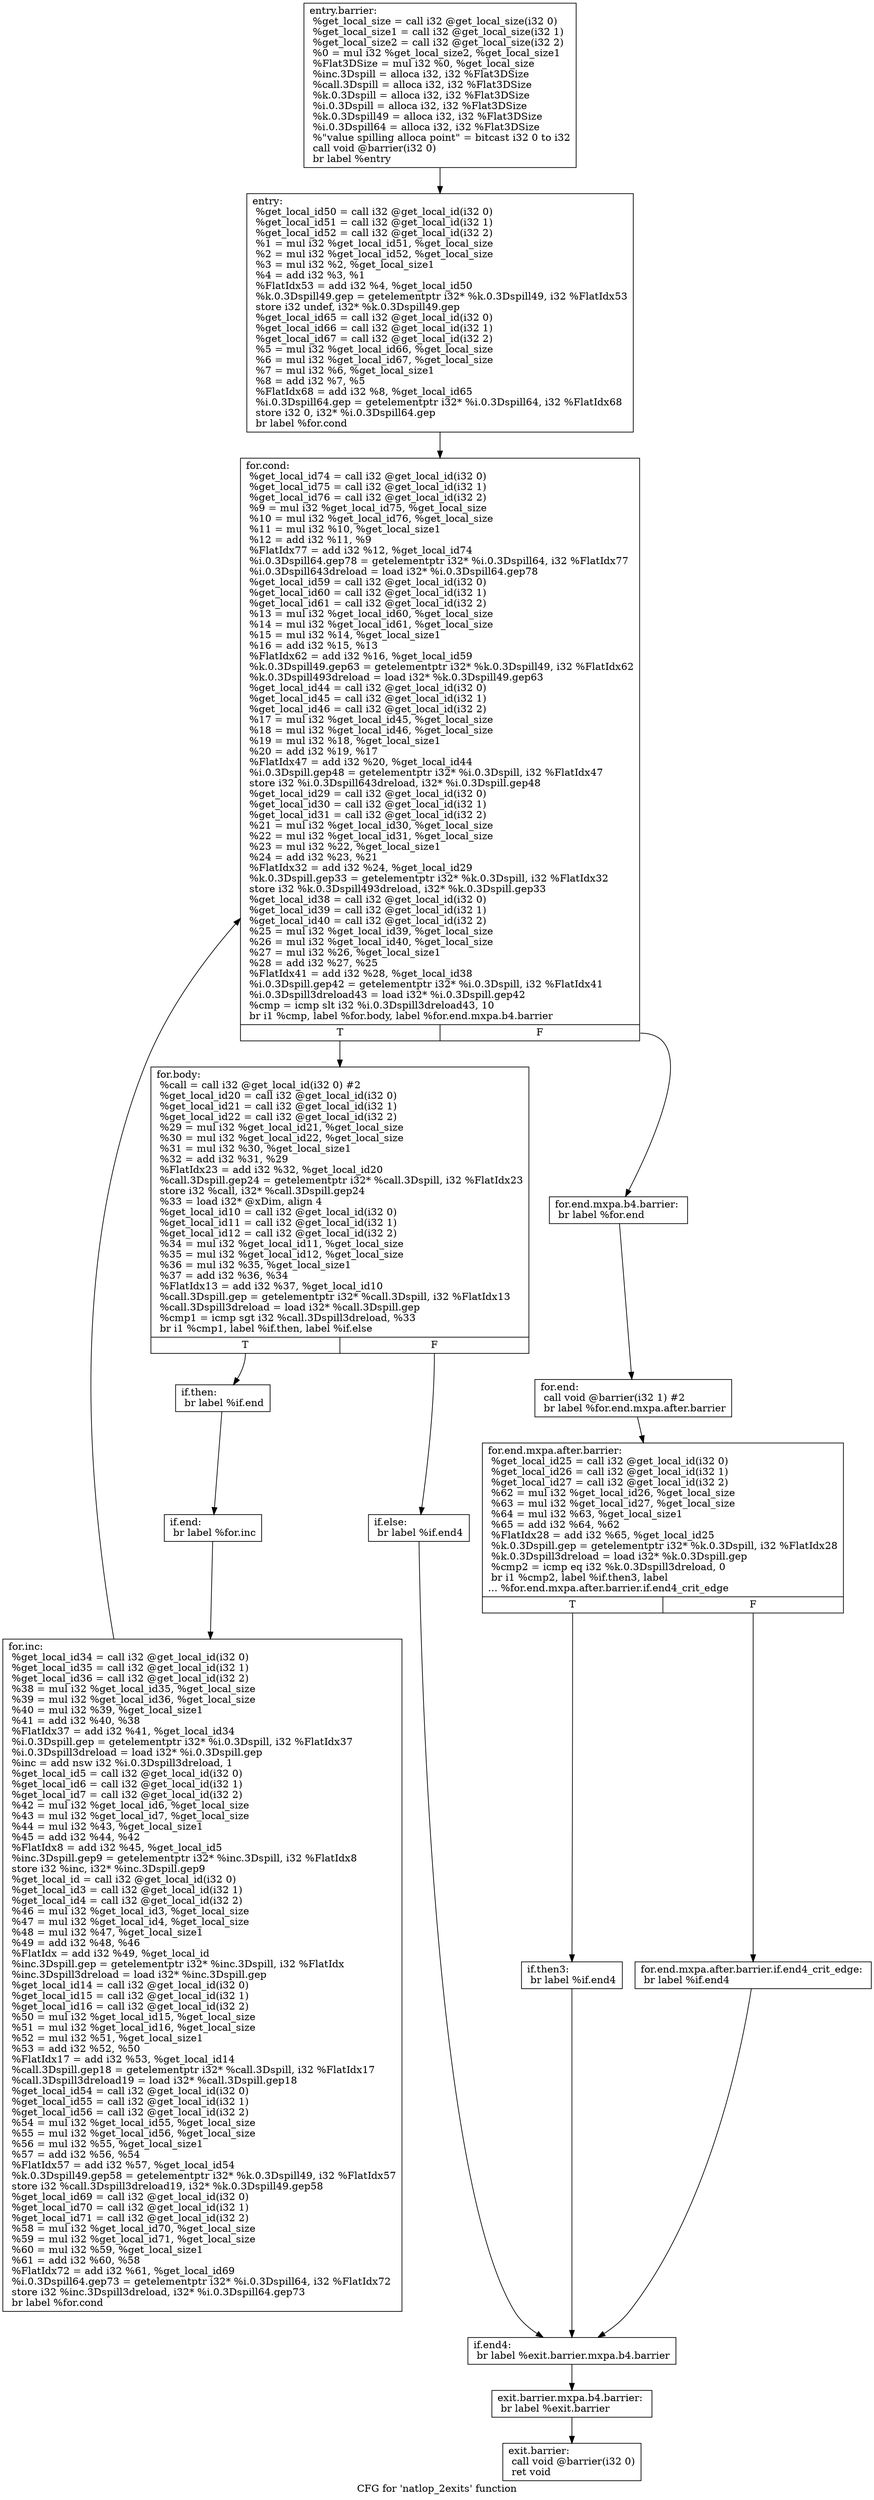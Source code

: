 digraph "CFG for 'natlop_2exits' function" {
	label="CFG for 'natlop_2exits' function";

	Node0x31368d0 [shape=record,label="{entry.barrier:\l  %get_local_size = call i32 @get_local_size(i32 0)\l  %get_local_size1 = call i32 @get_local_size(i32 1)\l  %get_local_size2 = call i32 @get_local_size(i32 2)\l  %0 = mul i32 %get_local_size2, %get_local_size1\l  %Flat3DSize = mul i32 %0, %get_local_size\l  %inc.3Dspill = alloca i32, i32 %Flat3DSize\l  %call.3Dspill = alloca i32, i32 %Flat3DSize\l  %k.0.3Dspill = alloca i32, i32 %Flat3DSize\l  %i.0.3Dspill = alloca i32, i32 %Flat3DSize\l  %k.0.3Dspill49 = alloca i32, i32 %Flat3DSize\l  %i.0.3Dspill64 = alloca i32, i32 %Flat3DSize\l  %\"value spilling alloca point\" = bitcast i32 0 to i32\l  call void @barrier(i32 0)\l  br label %entry\l}"];
	Node0x31368d0 -> Node0x31377b0;
	Node0x31377b0 [shape=record,label="{entry:                                            \l  %get_local_id50 = call i32 @get_local_id(i32 0)\l  %get_local_id51 = call i32 @get_local_id(i32 1)\l  %get_local_id52 = call i32 @get_local_id(i32 2)\l  %1 = mul i32 %get_local_id51, %get_local_size\l  %2 = mul i32 %get_local_id52, %get_local_size\l  %3 = mul i32 %2, %get_local_size1\l  %4 = add i32 %3, %1\l  %FlatIdx53 = add i32 %4, %get_local_id50\l  %k.0.3Dspill49.gep = getelementptr i32* %k.0.3Dspill49, i32 %FlatIdx53\l  store i32 undef, i32* %k.0.3Dspill49.gep\l  %get_local_id65 = call i32 @get_local_id(i32 0)\l  %get_local_id66 = call i32 @get_local_id(i32 1)\l  %get_local_id67 = call i32 @get_local_id(i32 2)\l  %5 = mul i32 %get_local_id66, %get_local_size\l  %6 = mul i32 %get_local_id67, %get_local_size\l  %7 = mul i32 %6, %get_local_size1\l  %8 = add i32 %7, %5\l  %FlatIdx68 = add i32 %8, %get_local_id65\l  %i.0.3Dspill64.gep = getelementptr i32* %i.0.3Dspill64, i32 %FlatIdx68\l  store i32 0, i32* %i.0.3Dspill64.gep\l  br label %for.cond\l}"];
	Node0x31377b0 -> Node0x3138f20;
	Node0x3138f20 [shape=record,label="{for.cond:                                         \l  %get_local_id74 = call i32 @get_local_id(i32 0)\l  %get_local_id75 = call i32 @get_local_id(i32 1)\l  %get_local_id76 = call i32 @get_local_id(i32 2)\l  %9 = mul i32 %get_local_id75, %get_local_size\l  %10 = mul i32 %get_local_id76, %get_local_size\l  %11 = mul i32 %10, %get_local_size1\l  %12 = add i32 %11, %9\l  %FlatIdx77 = add i32 %12, %get_local_id74\l  %i.0.3Dspill64.gep78 = getelementptr i32* %i.0.3Dspill64, i32 %FlatIdx77\l  %i.0.3Dspill643dreload = load i32* %i.0.3Dspill64.gep78\l  %get_local_id59 = call i32 @get_local_id(i32 0)\l  %get_local_id60 = call i32 @get_local_id(i32 1)\l  %get_local_id61 = call i32 @get_local_id(i32 2)\l  %13 = mul i32 %get_local_id60, %get_local_size\l  %14 = mul i32 %get_local_id61, %get_local_size\l  %15 = mul i32 %14, %get_local_size1\l  %16 = add i32 %15, %13\l  %FlatIdx62 = add i32 %16, %get_local_id59\l  %k.0.3Dspill49.gep63 = getelementptr i32* %k.0.3Dspill49, i32 %FlatIdx62\l  %k.0.3Dspill493dreload = load i32* %k.0.3Dspill49.gep63\l  %get_local_id44 = call i32 @get_local_id(i32 0)\l  %get_local_id45 = call i32 @get_local_id(i32 1)\l  %get_local_id46 = call i32 @get_local_id(i32 2)\l  %17 = mul i32 %get_local_id45, %get_local_size\l  %18 = mul i32 %get_local_id46, %get_local_size\l  %19 = mul i32 %18, %get_local_size1\l  %20 = add i32 %19, %17\l  %FlatIdx47 = add i32 %20, %get_local_id44\l  %i.0.3Dspill.gep48 = getelementptr i32* %i.0.3Dspill, i32 %FlatIdx47\l  store i32 %i.0.3Dspill643dreload, i32* %i.0.3Dspill.gep48\l  %get_local_id29 = call i32 @get_local_id(i32 0)\l  %get_local_id30 = call i32 @get_local_id(i32 1)\l  %get_local_id31 = call i32 @get_local_id(i32 2)\l  %21 = mul i32 %get_local_id30, %get_local_size\l  %22 = mul i32 %get_local_id31, %get_local_size\l  %23 = mul i32 %22, %get_local_size1\l  %24 = add i32 %23, %21\l  %FlatIdx32 = add i32 %24, %get_local_id29\l  %k.0.3Dspill.gep33 = getelementptr i32* %k.0.3Dspill, i32 %FlatIdx32\l  store i32 %k.0.3Dspill493dreload, i32* %k.0.3Dspill.gep33\l  %get_local_id38 = call i32 @get_local_id(i32 0)\l  %get_local_id39 = call i32 @get_local_id(i32 1)\l  %get_local_id40 = call i32 @get_local_id(i32 2)\l  %25 = mul i32 %get_local_id39, %get_local_size\l  %26 = mul i32 %get_local_id40, %get_local_size\l  %27 = mul i32 %26, %get_local_size1\l  %28 = add i32 %27, %25\l  %FlatIdx41 = add i32 %28, %get_local_id38\l  %i.0.3Dspill.gep42 = getelementptr i32* %i.0.3Dspill, i32 %FlatIdx41\l  %i.0.3Dspill3dreload43 = load i32* %i.0.3Dspill.gep42\l  %cmp = icmp slt i32 %i.0.3Dspill3dreload43, 10\l  br i1 %cmp, label %for.body, label %for.end.mxpa.b4.barrier\l|{<s0>T|<s1>F}}"];
	Node0x3138f20:s0 -> Node0x313bcd0;
	Node0x3138f20:s1 -> Node0x313bde0;
	Node0x313bcd0 [shape=record,label="{for.body:                                         \l  %call = call i32 @get_local_id(i32 0) #2\l  %get_local_id20 = call i32 @get_local_id(i32 0)\l  %get_local_id21 = call i32 @get_local_id(i32 1)\l  %get_local_id22 = call i32 @get_local_id(i32 2)\l  %29 = mul i32 %get_local_id21, %get_local_size\l  %30 = mul i32 %get_local_id22, %get_local_size\l  %31 = mul i32 %30, %get_local_size1\l  %32 = add i32 %31, %29\l  %FlatIdx23 = add i32 %32, %get_local_id20\l  %call.3Dspill.gep24 = getelementptr i32* %call.3Dspill, i32 %FlatIdx23\l  store i32 %call, i32* %call.3Dspill.gep24\l  %33 = load i32* @xDim, align 4\l  %get_local_id10 = call i32 @get_local_id(i32 0)\l  %get_local_id11 = call i32 @get_local_id(i32 1)\l  %get_local_id12 = call i32 @get_local_id(i32 2)\l  %34 = mul i32 %get_local_id11, %get_local_size\l  %35 = mul i32 %get_local_id12, %get_local_size\l  %36 = mul i32 %35, %get_local_size1\l  %37 = add i32 %36, %34\l  %FlatIdx13 = add i32 %37, %get_local_id10\l  %call.3Dspill.gep = getelementptr i32* %call.3Dspill, i32 %FlatIdx13\l  %call.3Dspill3dreload = load i32* %call.3Dspill.gep\l  %cmp1 = icmp sgt i32 %call.3Dspill3dreload, %33\l  br i1 %cmp1, label %if.then, label %if.else\l|{<s0>T|<s1>F}}"];
	Node0x313bcd0:s0 -> Node0x313d1f0;
	Node0x313bcd0:s1 -> Node0x313d2b0;
	Node0x313d1f0 [shape=record,label="{if.then:                                          \l  br label %if.end\l}"];
	Node0x313d1f0 -> Node0x313d420;
	Node0x313d2b0 [shape=record,label="{if.else:                                          \l  br label %if.end4\l}"];
	Node0x313d2b0 -> Node0x313d520;
	Node0x313d420 [shape=record,label="{if.end:                                           \l  br label %for.inc\l}"];
	Node0x313d420 -> Node0x313d620;
	Node0x313d620 [shape=record,label="{for.inc:                                          \l  %get_local_id34 = call i32 @get_local_id(i32 0)\l  %get_local_id35 = call i32 @get_local_id(i32 1)\l  %get_local_id36 = call i32 @get_local_id(i32 2)\l  %38 = mul i32 %get_local_id35, %get_local_size\l  %39 = mul i32 %get_local_id36, %get_local_size\l  %40 = mul i32 %39, %get_local_size1\l  %41 = add i32 %40, %38\l  %FlatIdx37 = add i32 %41, %get_local_id34\l  %i.0.3Dspill.gep = getelementptr i32* %i.0.3Dspill, i32 %FlatIdx37\l  %i.0.3Dspill3dreload = load i32* %i.0.3Dspill.gep\l  %inc = add nsw i32 %i.0.3Dspill3dreload, 1\l  %get_local_id5 = call i32 @get_local_id(i32 0)\l  %get_local_id6 = call i32 @get_local_id(i32 1)\l  %get_local_id7 = call i32 @get_local_id(i32 2)\l  %42 = mul i32 %get_local_id6, %get_local_size\l  %43 = mul i32 %get_local_id7, %get_local_size\l  %44 = mul i32 %43, %get_local_size1\l  %45 = add i32 %44, %42\l  %FlatIdx8 = add i32 %45, %get_local_id5\l  %inc.3Dspill.gep9 = getelementptr i32* %inc.3Dspill, i32 %FlatIdx8\l  store i32 %inc, i32* %inc.3Dspill.gep9\l  %get_local_id = call i32 @get_local_id(i32 0)\l  %get_local_id3 = call i32 @get_local_id(i32 1)\l  %get_local_id4 = call i32 @get_local_id(i32 2)\l  %46 = mul i32 %get_local_id3, %get_local_size\l  %47 = mul i32 %get_local_id4, %get_local_size\l  %48 = mul i32 %47, %get_local_size1\l  %49 = add i32 %48, %46\l  %FlatIdx = add i32 %49, %get_local_id\l  %inc.3Dspill.gep = getelementptr i32* %inc.3Dspill, i32 %FlatIdx\l  %inc.3Dspill3dreload = load i32* %inc.3Dspill.gep\l  %get_local_id14 = call i32 @get_local_id(i32 0)\l  %get_local_id15 = call i32 @get_local_id(i32 1)\l  %get_local_id16 = call i32 @get_local_id(i32 2)\l  %50 = mul i32 %get_local_id15, %get_local_size\l  %51 = mul i32 %get_local_id16, %get_local_size\l  %52 = mul i32 %51, %get_local_size1\l  %53 = add i32 %52, %50\l  %FlatIdx17 = add i32 %53, %get_local_id14\l  %call.3Dspill.gep18 = getelementptr i32* %call.3Dspill, i32 %FlatIdx17\l  %call.3Dspill3dreload19 = load i32* %call.3Dspill.gep18\l  %get_local_id54 = call i32 @get_local_id(i32 0)\l  %get_local_id55 = call i32 @get_local_id(i32 1)\l  %get_local_id56 = call i32 @get_local_id(i32 2)\l  %54 = mul i32 %get_local_id55, %get_local_size\l  %55 = mul i32 %get_local_id56, %get_local_size\l  %56 = mul i32 %55, %get_local_size1\l  %57 = add i32 %56, %54\l  %FlatIdx57 = add i32 %57, %get_local_id54\l  %k.0.3Dspill49.gep58 = getelementptr i32* %k.0.3Dspill49, i32 %FlatIdx57\l  store i32 %call.3Dspill3dreload19, i32* %k.0.3Dspill49.gep58\l  %get_local_id69 = call i32 @get_local_id(i32 0)\l  %get_local_id70 = call i32 @get_local_id(i32 1)\l  %get_local_id71 = call i32 @get_local_id(i32 2)\l  %58 = mul i32 %get_local_id70, %get_local_size\l  %59 = mul i32 %get_local_id71, %get_local_size\l  %60 = mul i32 %59, %get_local_size1\l  %61 = add i32 %60, %58\l  %FlatIdx72 = add i32 %61, %get_local_id69\l  %i.0.3Dspill64.gep73 = getelementptr i32* %i.0.3Dspill64, i32 %FlatIdx72\l  store i32 %inc.3Dspill3dreload, i32* %i.0.3Dspill64.gep73\l  br label %for.cond\l}"];
	Node0x313d620 -> Node0x3138f20;
	Node0x313bde0 [shape=record,label="{for.end.mxpa.b4.barrier:                          \l  br label %for.end\l}"];
	Node0x313bde0 -> Node0x3140d10;
	Node0x3140d10 [shape=record,label="{for.end:                                          \l  call void @barrier(i32 1) #2\l  br label %for.end.mxpa.after.barrier\l}"];
	Node0x3140d10 -> Node0x3140eb0;
	Node0x3140eb0 [shape=record,label="{for.end.mxpa.after.barrier:                       \l  %get_local_id25 = call i32 @get_local_id(i32 0)\l  %get_local_id26 = call i32 @get_local_id(i32 1)\l  %get_local_id27 = call i32 @get_local_id(i32 2)\l  %62 = mul i32 %get_local_id26, %get_local_size\l  %63 = mul i32 %get_local_id27, %get_local_size\l  %64 = mul i32 %63, %get_local_size1\l  %65 = add i32 %64, %62\l  %FlatIdx28 = add i32 %65, %get_local_id25\l  %k.0.3Dspill.gep = getelementptr i32* %k.0.3Dspill, i32 %FlatIdx28\l  %k.0.3Dspill3dreload = load i32* %k.0.3Dspill.gep\l  %cmp2 = icmp eq i32 %k.0.3Dspill3dreload, 0\l  br i1 %cmp2, label %if.then3, label\l... %for.end.mxpa.after.barrier.if.end4_crit_edge\l|{<s0>T|<s1>F}}"];
	Node0x3140eb0:s0 -> Node0x31419c0;
	Node0x3140eb0:s1 -> Node0x3141af0;
	Node0x3141af0 [shape=record,label="{for.end.mxpa.after.barrier.if.end4_crit_edge:     \l  br label %if.end4\l}"];
	Node0x3141af0 -> Node0x313d520;
	Node0x31419c0 [shape=record,label="{if.then3:                                         \l  br label %if.end4\l}"];
	Node0x31419c0 -> Node0x313d520;
	Node0x313d520 [shape=record,label="{if.end4:                                          \l  br label %exit.barrier.mxpa.b4.barrier\l}"];
	Node0x313d520 -> Node0x3141df0;
	Node0x3141df0 [shape=record,label="{exit.barrier.mxpa.b4.barrier:                     \l  br label %exit.barrier\l}"];
	Node0x3141df0 -> Node0x3141ed0;
	Node0x3141ed0 [shape=record,label="{exit.barrier:                                     \l  call void @barrier(i32 0)\l  ret void\l}"];
}
